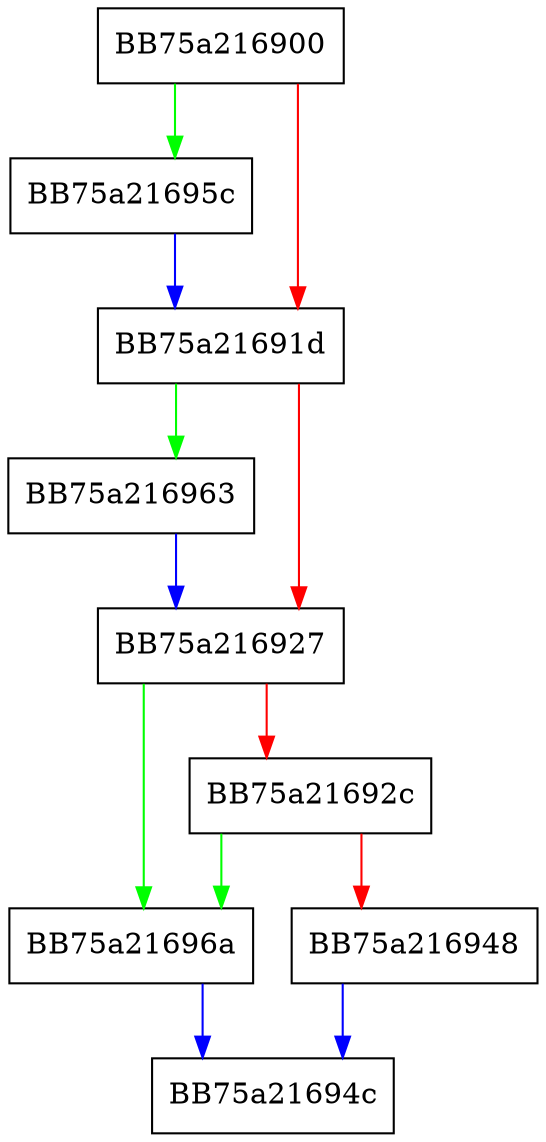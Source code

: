 digraph UfsRead {
  node [shape="box"];
  graph [splines=ortho];
  BB75a216900 -> BB75a21695c [color="green"];
  BB75a216900 -> BB75a21691d [color="red"];
  BB75a21691d -> BB75a216963 [color="green"];
  BB75a21691d -> BB75a216927 [color="red"];
  BB75a216927 -> BB75a21696a [color="green"];
  BB75a216927 -> BB75a21692c [color="red"];
  BB75a21692c -> BB75a21696a [color="green"];
  BB75a21692c -> BB75a216948 [color="red"];
  BB75a216948 -> BB75a21694c [color="blue"];
  BB75a21695c -> BB75a21691d [color="blue"];
  BB75a216963 -> BB75a216927 [color="blue"];
  BB75a21696a -> BB75a21694c [color="blue"];
}